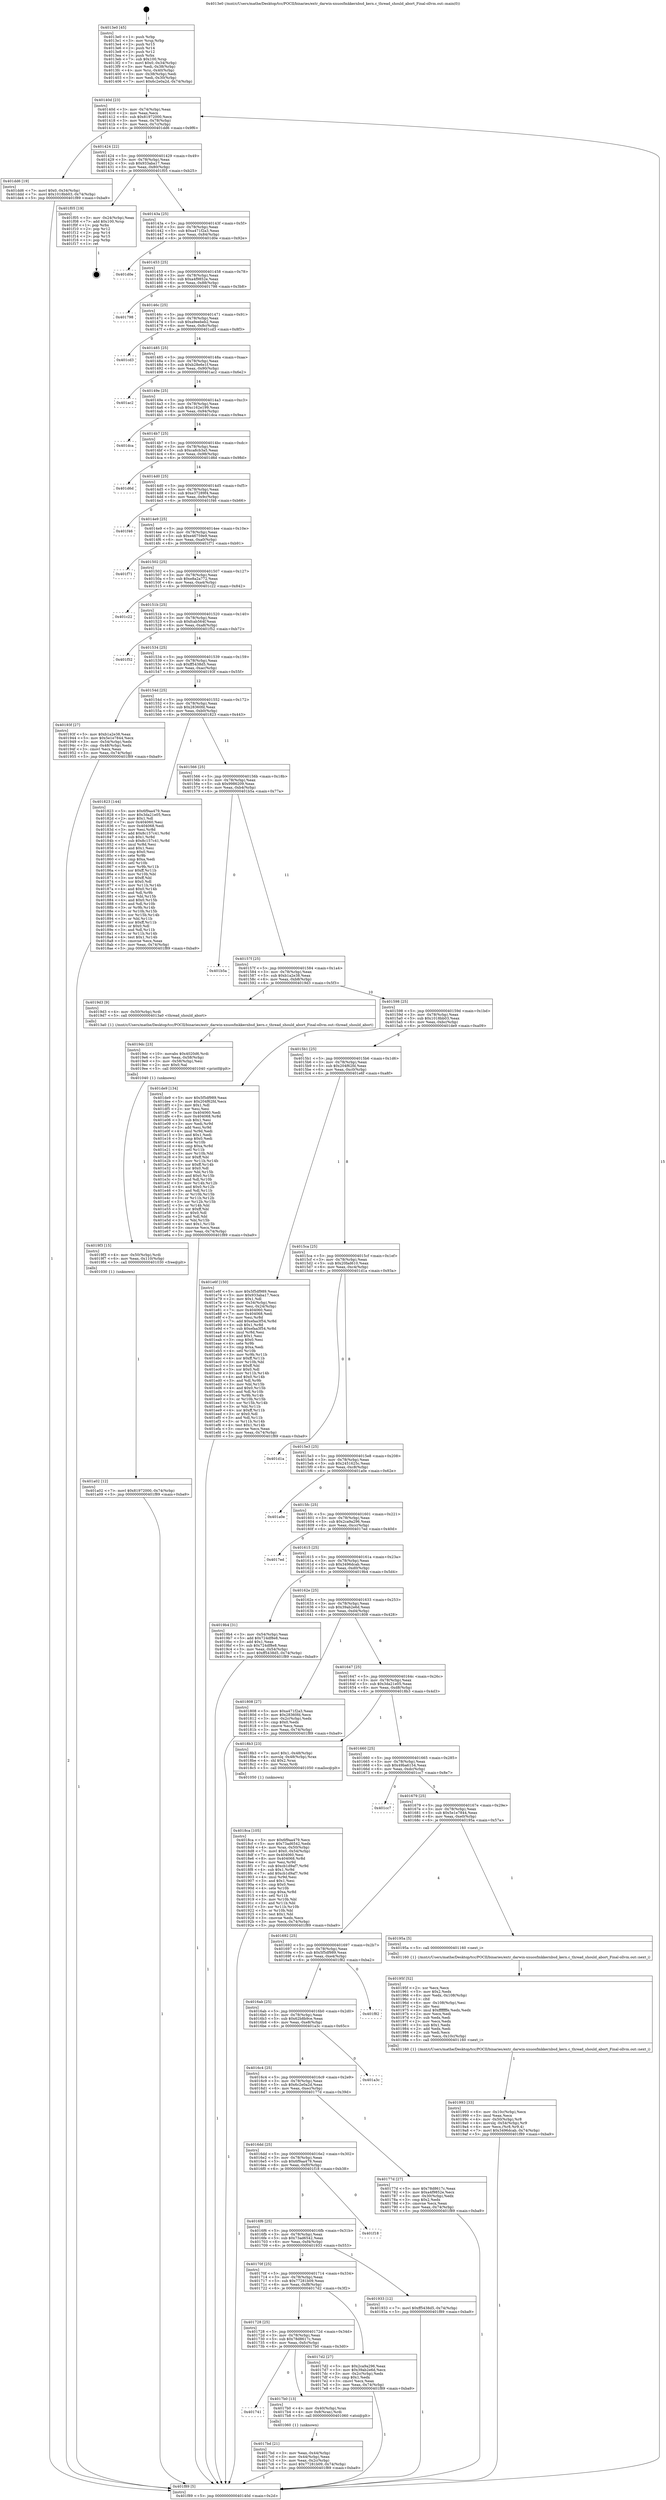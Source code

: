 digraph "0x4013e0" {
  label = "0x4013e0 (/mnt/c/Users/mathe/Desktop/tcc/POCII/binaries/extr_darwin-xnuosfmkkernbsd_kern.c_thread_should_abort_Final-ollvm.out::main(0))"
  labelloc = "t"
  node[shape=record]

  Entry [label="",width=0.3,height=0.3,shape=circle,fillcolor=black,style=filled]
  "0x40140d" [label="{
     0x40140d [23]\l
     | [instrs]\l
     &nbsp;&nbsp;0x40140d \<+3\>: mov -0x74(%rbp),%eax\l
     &nbsp;&nbsp;0x401410 \<+2\>: mov %eax,%ecx\l
     &nbsp;&nbsp;0x401412 \<+6\>: sub $0x81972000,%ecx\l
     &nbsp;&nbsp;0x401418 \<+3\>: mov %eax,-0x78(%rbp)\l
     &nbsp;&nbsp;0x40141b \<+3\>: mov %ecx,-0x7c(%rbp)\l
     &nbsp;&nbsp;0x40141e \<+6\>: je 0000000000401dd6 \<main+0x9f6\>\l
  }"]
  "0x401dd6" [label="{
     0x401dd6 [19]\l
     | [instrs]\l
     &nbsp;&nbsp;0x401dd6 \<+7\>: movl $0x0,-0x34(%rbp)\l
     &nbsp;&nbsp;0x401ddd \<+7\>: movl $0x1018bb03,-0x74(%rbp)\l
     &nbsp;&nbsp;0x401de4 \<+5\>: jmp 0000000000401f89 \<main+0xba9\>\l
  }"]
  "0x401424" [label="{
     0x401424 [22]\l
     | [instrs]\l
     &nbsp;&nbsp;0x401424 \<+5\>: jmp 0000000000401429 \<main+0x49\>\l
     &nbsp;&nbsp;0x401429 \<+3\>: mov -0x78(%rbp),%eax\l
     &nbsp;&nbsp;0x40142c \<+5\>: sub $0x933aba17,%eax\l
     &nbsp;&nbsp;0x401431 \<+3\>: mov %eax,-0x80(%rbp)\l
     &nbsp;&nbsp;0x401434 \<+6\>: je 0000000000401f05 \<main+0xb25\>\l
  }"]
  Exit [label="",width=0.3,height=0.3,shape=circle,fillcolor=black,style=filled,peripheries=2]
  "0x401f05" [label="{
     0x401f05 [19]\l
     | [instrs]\l
     &nbsp;&nbsp;0x401f05 \<+3\>: mov -0x24(%rbp),%eax\l
     &nbsp;&nbsp;0x401f08 \<+7\>: add $0x100,%rsp\l
     &nbsp;&nbsp;0x401f0f \<+1\>: pop %rbx\l
     &nbsp;&nbsp;0x401f10 \<+2\>: pop %r12\l
     &nbsp;&nbsp;0x401f12 \<+2\>: pop %r14\l
     &nbsp;&nbsp;0x401f14 \<+2\>: pop %r15\l
     &nbsp;&nbsp;0x401f16 \<+1\>: pop %rbp\l
     &nbsp;&nbsp;0x401f17 \<+1\>: ret\l
  }"]
  "0x40143a" [label="{
     0x40143a [25]\l
     | [instrs]\l
     &nbsp;&nbsp;0x40143a \<+5\>: jmp 000000000040143f \<main+0x5f\>\l
     &nbsp;&nbsp;0x40143f \<+3\>: mov -0x78(%rbp),%eax\l
     &nbsp;&nbsp;0x401442 \<+5\>: sub $0xa471f2a3,%eax\l
     &nbsp;&nbsp;0x401447 \<+6\>: mov %eax,-0x84(%rbp)\l
     &nbsp;&nbsp;0x40144d \<+6\>: je 0000000000401d0e \<main+0x92e\>\l
  }"]
  "0x401a02" [label="{
     0x401a02 [12]\l
     | [instrs]\l
     &nbsp;&nbsp;0x401a02 \<+7\>: movl $0x81972000,-0x74(%rbp)\l
     &nbsp;&nbsp;0x401a09 \<+5\>: jmp 0000000000401f89 \<main+0xba9\>\l
  }"]
  "0x401d0e" [label="{
     0x401d0e\l
  }", style=dashed]
  "0x401453" [label="{
     0x401453 [25]\l
     | [instrs]\l
     &nbsp;&nbsp;0x401453 \<+5\>: jmp 0000000000401458 \<main+0x78\>\l
     &nbsp;&nbsp;0x401458 \<+3\>: mov -0x78(%rbp),%eax\l
     &nbsp;&nbsp;0x40145b \<+5\>: sub $0xa4f9852e,%eax\l
     &nbsp;&nbsp;0x401460 \<+6\>: mov %eax,-0x88(%rbp)\l
     &nbsp;&nbsp;0x401466 \<+6\>: je 0000000000401798 \<main+0x3b8\>\l
  }"]
  "0x4019f3" [label="{
     0x4019f3 [15]\l
     | [instrs]\l
     &nbsp;&nbsp;0x4019f3 \<+4\>: mov -0x50(%rbp),%rdi\l
     &nbsp;&nbsp;0x4019f7 \<+6\>: mov %eax,-0x110(%rbp)\l
     &nbsp;&nbsp;0x4019fd \<+5\>: call 0000000000401030 \<free@plt\>\l
     | [calls]\l
     &nbsp;&nbsp;0x401030 \{1\} (unknown)\l
  }"]
  "0x401798" [label="{
     0x401798\l
  }", style=dashed]
  "0x40146c" [label="{
     0x40146c [25]\l
     | [instrs]\l
     &nbsp;&nbsp;0x40146c \<+5\>: jmp 0000000000401471 \<main+0x91\>\l
     &nbsp;&nbsp;0x401471 \<+3\>: mov -0x78(%rbp),%eax\l
     &nbsp;&nbsp;0x401474 \<+5\>: sub $0xa9eebeb2,%eax\l
     &nbsp;&nbsp;0x401479 \<+6\>: mov %eax,-0x8c(%rbp)\l
     &nbsp;&nbsp;0x40147f \<+6\>: je 0000000000401cd3 \<main+0x8f3\>\l
  }"]
  "0x4019dc" [label="{
     0x4019dc [23]\l
     | [instrs]\l
     &nbsp;&nbsp;0x4019dc \<+10\>: movabs $0x4020d6,%rdi\l
     &nbsp;&nbsp;0x4019e6 \<+3\>: mov %eax,-0x58(%rbp)\l
     &nbsp;&nbsp;0x4019e9 \<+3\>: mov -0x58(%rbp),%esi\l
     &nbsp;&nbsp;0x4019ec \<+2\>: mov $0x0,%al\l
     &nbsp;&nbsp;0x4019ee \<+5\>: call 0000000000401040 \<printf@plt\>\l
     | [calls]\l
     &nbsp;&nbsp;0x401040 \{1\} (unknown)\l
  }"]
  "0x401cd3" [label="{
     0x401cd3\l
  }", style=dashed]
  "0x401485" [label="{
     0x401485 [25]\l
     | [instrs]\l
     &nbsp;&nbsp;0x401485 \<+5\>: jmp 000000000040148a \<main+0xaa\>\l
     &nbsp;&nbsp;0x40148a \<+3\>: mov -0x78(%rbp),%eax\l
     &nbsp;&nbsp;0x40148d \<+5\>: sub $0xb28e6e1f,%eax\l
     &nbsp;&nbsp;0x401492 \<+6\>: mov %eax,-0x90(%rbp)\l
     &nbsp;&nbsp;0x401498 \<+6\>: je 0000000000401ac2 \<main+0x6e2\>\l
  }"]
  "0x401993" [label="{
     0x401993 [33]\l
     | [instrs]\l
     &nbsp;&nbsp;0x401993 \<+6\>: mov -0x10c(%rbp),%ecx\l
     &nbsp;&nbsp;0x401999 \<+3\>: imul %eax,%ecx\l
     &nbsp;&nbsp;0x40199c \<+4\>: mov -0x50(%rbp),%r8\l
     &nbsp;&nbsp;0x4019a0 \<+4\>: movslq -0x54(%rbp),%r9\l
     &nbsp;&nbsp;0x4019a4 \<+4\>: mov %ecx,(%r8,%r9,4)\l
     &nbsp;&nbsp;0x4019a8 \<+7\>: movl $0x3496dcab,-0x74(%rbp)\l
     &nbsp;&nbsp;0x4019af \<+5\>: jmp 0000000000401f89 \<main+0xba9\>\l
  }"]
  "0x401ac2" [label="{
     0x401ac2\l
  }", style=dashed]
  "0x40149e" [label="{
     0x40149e [25]\l
     | [instrs]\l
     &nbsp;&nbsp;0x40149e \<+5\>: jmp 00000000004014a3 \<main+0xc3\>\l
     &nbsp;&nbsp;0x4014a3 \<+3\>: mov -0x78(%rbp),%eax\l
     &nbsp;&nbsp;0x4014a6 \<+5\>: sub $0xc162e199,%eax\l
     &nbsp;&nbsp;0x4014ab \<+6\>: mov %eax,-0x94(%rbp)\l
     &nbsp;&nbsp;0x4014b1 \<+6\>: je 0000000000401dca \<main+0x9ea\>\l
  }"]
  "0x40195f" [label="{
     0x40195f [52]\l
     | [instrs]\l
     &nbsp;&nbsp;0x40195f \<+2\>: xor %ecx,%ecx\l
     &nbsp;&nbsp;0x401961 \<+5\>: mov $0x2,%edx\l
     &nbsp;&nbsp;0x401966 \<+6\>: mov %edx,-0x108(%rbp)\l
     &nbsp;&nbsp;0x40196c \<+1\>: cltd\l
     &nbsp;&nbsp;0x40196d \<+6\>: mov -0x108(%rbp),%esi\l
     &nbsp;&nbsp;0x401973 \<+2\>: idiv %esi\l
     &nbsp;&nbsp;0x401975 \<+6\>: imul $0xfffffffe,%edx,%edx\l
     &nbsp;&nbsp;0x40197b \<+2\>: mov %ecx,%edi\l
     &nbsp;&nbsp;0x40197d \<+2\>: sub %edx,%edi\l
     &nbsp;&nbsp;0x40197f \<+2\>: mov %ecx,%edx\l
     &nbsp;&nbsp;0x401981 \<+3\>: sub $0x1,%edx\l
     &nbsp;&nbsp;0x401984 \<+2\>: add %edx,%edi\l
     &nbsp;&nbsp;0x401986 \<+2\>: sub %edi,%ecx\l
     &nbsp;&nbsp;0x401988 \<+6\>: mov %ecx,-0x10c(%rbp)\l
     &nbsp;&nbsp;0x40198e \<+5\>: call 0000000000401160 \<next_i\>\l
     | [calls]\l
     &nbsp;&nbsp;0x401160 \{1\} (/mnt/c/Users/mathe/Desktop/tcc/POCII/binaries/extr_darwin-xnuosfmkkernbsd_kern.c_thread_should_abort_Final-ollvm.out::next_i)\l
  }"]
  "0x401dca" [label="{
     0x401dca\l
  }", style=dashed]
  "0x4014b7" [label="{
     0x4014b7 [25]\l
     | [instrs]\l
     &nbsp;&nbsp;0x4014b7 \<+5\>: jmp 00000000004014bc \<main+0xdc\>\l
     &nbsp;&nbsp;0x4014bc \<+3\>: mov -0x78(%rbp),%eax\l
     &nbsp;&nbsp;0x4014bf \<+5\>: sub $0xca8cb3a5,%eax\l
     &nbsp;&nbsp;0x4014c4 \<+6\>: mov %eax,-0x98(%rbp)\l
     &nbsp;&nbsp;0x4014ca \<+6\>: je 0000000000401d6d \<main+0x98d\>\l
  }"]
  "0x4018ca" [label="{
     0x4018ca [105]\l
     | [instrs]\l
     &nbsp;&nbsp;0x4018ca \<+5\>: mov $0x6f9aa479,%ecx\l
     &nbsp;&nbsp;0x4018cf \<+5\>: mov $0x73ad6542,%edx\l
     &nbsp;&nbsp;0x4018d4 \<+4\>: mov %rax,-0x50(%rbp)\l
     &nbsp;&nbsp;0x4018d8 \<+7\>: movl $0x0,-0x54(%rbp)\l
     &nbsp;&nbsp;0x4018df \<+7\>: mov 0x404060,%esi\l
     &nbsp;&nbsp;0x4018e6 \<+8\>: mov 0x404068,%r8d\l
     &nbsp;&nbsp;0x4018ee \<+3\>: mov %esi,%r9d\l
     &nbsp;&nbsp;0x4018f1 \<+7\>: sub $0xcb1d9af7,%r9d\l
     &nbsp;&nbsp;0x4018f8 \<+4\>: sub $0x1,%r9d\l
     &nbsp;&nbsp;0x4018fc \<+7\>: add $0xcb1d9af7,%r9d\l
     &nbsp;&nbsp;0x401903 \<+4\>: imul %r9d,%esi\l
     &nbsp;&nbsp;0x401907 \<+3\>: and $0x1,%esi\l
     &nbsp;&nbsp;0x40190a \<+3\>: cmp $0x0,%esi\l
     &nbsp;&nbsp;0x40190d \<+4\>: sete %r10b\l
     &nbsp;&nbsp;0x401911 \<+4\>: cmp $0xa,%r8d\l
     &nbsp;&nbsp;0x401915 \<+4\>: setl %r11b\l
     &nbsp;&nbsp;0x401919 \<+3\>: mov %r10b,%bl\l
     &nbsp;&nbsp;0x40191c \<+3\>: and %r11b,%bl\l
     &nbsp;&nbsp;0x40191f \<+3\>: xor %r11b,%r10b\l
     &nbsp;&nbsp;0x401922 \<+3\>: or %r10b,%bl\l
     &nbsp;&nbsp;0x401925 \<+3\>: test $0x1,%bl\l
     &nbsp;&nbsp;0x401928 \<+3\>: cmovne %edx,%ecx\l
     &nbsp;&nbsp;0x40192b \<+3\>: mov %ecx,-0x74(%rbp)\l
     &nbsp;&nbsp;0x40192e \<+5\>: jmp 0000000000401f89 \<main+0xba9\>\l
  }"]
  "0x401d6d" [label="{
     0x401d6d\l
  }", style=dashed]
  "0x4014d0" [label="{
     0x4014d0 [25]\l
     | [instrs]\l
     &nbsp;&nbsp;0x4014d0 \<+5\>: jmp 00000000004014d5 \<main+0xf5\>\l
     &nbsp;&nbsp;0x4014d5 \<+3\>: mov -0x78(%rbp),%eax\l
     &nbsp;&nbsp;0x4014d8 \<+5\>: sub $0xe37289f4,%eax\l
     &nbsp;&nbsp;0x4014dd \<+6\>: mov %eax,-0x9c(%rbp)\l
     &nbsp;&nbsp;0x4014e3 \<+6\>: je 0000000000401f46 \<main+0xb66\>\l
  }"]
  "0x4017bd" [label="{
     0x4017bd [21]\l
     | [instrs]\l
     &nbsp;&nbsp;0x4017bd \<+3\>: mov %eax,-0x44(%rbp)\l
     &nbsp;&nbsp;0x4017c0 \<+3\>: mov -0x44(%rbp),%eax\l
     &nbsp;&nbsp;0x4017c3 \<+3\>: mov %eax,-0x2c(%rbp)\l
     &nbsp;&nbsp;0x4017c6 \<+7\>: movl $0x77281b09,-0x74(%rbp)\l
     &nbsp;&nbsp;0x4017cd \<+5\>: jmp 0000000000401f89 \<main+0xba9\>\l
  }"]
  "0x401f46" [label="{
     0x401f46\l
  }", style=dashed]
  "0x4014e9" [label="{
     0x4014e9 [25]\l
     | [instrs]\l
     &nbsp;&nbsp;0x4014e9 \<+5\>: jmp 00000000004014ee \<main+0x10e\>\l
     &nbsp;&nbsp;0x4014ee \<+3\>: mov -0x78(%rbp),%eax\l
     &nbsp;&nbsp;0x4014f1 \<+5\>: sub $0xe46759e9,%eax\l
     &nbsp;&nbsp;0x4014f6 \<+6\>: mov %eax,-0xa0(%rbp)\l
     &nbsp;&nbsp;0x4014fc \<+6\>: je 0000000000401f71 \<main+0xb91\>\l
  }"]
  "0x401741" [label="{
     0x401741\l
  }", style=dashed]
  "0x401f71" [label="{
     0x401f71\l
  }", style=dashed]
  "0x401502" [label="{
     0x401502 [25]\l
     | [instrs]\l
     &nbsp;&nbsp;0x401502 \<+5\>: jmp 0000000000401507 \<main+0x127\>\l
     &nbsp;&nbsp;0x401507 \<+3\>: mov -0x78(%rbp),%eax\l
     &nbsp;&nbsp;0x40150a \<+5\>: sub $0xe8a2a772,%eax\l
     &nbsp;&nbsp;0x40150f \<+6\>: mov %eax,-0xa4(%rbp)\l
     &nbsp;&nbsp;0x401515 \<+6\>: je 0000000000401c22 \<main+0x842\>\l
  }"]
  "0x4017b0" [label="{
     0x4017b0 [13]\l
     | [instrs]\l
     &nbsp;&nbsp;0x4017b0 \<+4\>: mov -0x40(%rbp),%rax\l
     &nbsp;&nbsp;0x4017b4 \<+4\>: mov 0x8(%rax),%rdi\l
     &nbsp;&nbsp;0x4017b8 \<+5\>: call 0000000000401060 \<atoi@plt\>\l
     | [calls]\l
     &nbsp;&nbsp;0x401060 \{1\} (unknown)\l
  }"]
  "0x401c22" [label="{
     0x401c22\l
  }", style=dashed]
  "0x40151b" [label="{
     0x40151b [25]\l
     | [instrs]\l
     &nbsp;&nbsp;0x40151b \<+5\>: jmp 0000000000401520 \<main+0x140\>\l
     &nbsp;&nbsp;0x401520 \<+3\>: mov -0x78(%rbp),%eax\l
     &nbsp;&nbsp;0x401523 \<+5\>: sub $0xfcab564f,%eax\l
     &nbsp;&nbsp;0x401528 \<+6\>: mov %eax,-0xa8(%rbp)\l
     &nbsp;&nbsp;0x40152e \<+6\>: je 0000000000401f52 \<main+0xb72\>\l
  }"]
  "0x401728" [label="{
     0x401728 [25]\l
     | [instrs]\l
     &nbsp;&nbsp;0x401728 \<+5\>: jmp 000000000040172d \<main+0x34d\>\l
     &nbsp;&nbsp;0x40172d \<+3\>: mov -0x78(%rbp),%eax\l
     &nbsp;&nbsp;0x401730 \<+5\>: sub $0x78d8617c,%eax\l
     &nbsp;&nbsp;0x401735 \<+6\>: mov %eax,-0xfc(%rbp)\l
     &nbsp;&nbsp;0x40173b \<+6\>: je 00000000004017b0 \<main+0x3d0\>\l
  }"]
  "0x401f52" [label="{
     0x401f52\l
  }", style=dashed]
  "0x401534" [label="{
     0x401534 [25]\l
     | [instrs]\l
     &nbsp;&nbsp;0x401534 \<+5\>: jmp 0000000000401539 \<main+0x159\>\l
     &nbsp;&nbsp;0x401539 \<+3\>: mov -0x78(%rbp),%eax\l
     &nbsp;&nbsp;0x40153c \<+5\>: sub $0xff5438d5,%eax\l
     &nbsp;&nbsp;0x401541 \<+6\>: mov %eax,-0xac(%rbp)\l
     &nbsp;&nbsp;0x401547 \<+6\>: je 000000000040193f \<main+0x55f\>\l
  }"]
  "0x4017d2" [label="{
     0x4017d2 [27]\l
     | [instrs]\l
     &nbsp;&nbsp;0x4017d2 \<+5\>: mov $0x2ca9a296,%eax\l
     &nbsp;&nbsp;0x4017d7 \<+5\>: mov $0x39ab2e6d,%ecx\l
     &nbsp;&nbsp;0x4017dc \<+3\>: mov -0x2c(%rbp),%edx\l
     &nbsp;&nbsp;0x4017df \<+3\>: cmp $0x1,%edx\l
     &nbsp;&nbsp;0x4017e2 \<+3\>: cmovl %ecx,%eax\l
     &nbsp;&nbsp;0x4017e5 \<+3\>: mov %eax,-0x74(%rbp)\l
     &nbsp;&nbsp;0x4017e8 \<+5\>: jmp 0000000000401f89 \<main+0xba9\>\l
  }"]
  "0x40193f" [label="{
     0x40193f [27]\l
     | [instrs]\l
     &nbsp;&nbsp;0x40193f \<+5\>: mov $0xb1a2e38,%eax\l
     &nbsp;&nbsp;0x401944 \<+5\>: mov $0x5e1e7844,%ecx\l
     &nbsp;&nbsp;0x401949 \<+3\>: mov -0x54(%rbp),%edx\l
     &nbsp;&nbsp;0x40194c \<+3\>: cmp -0x48(%rbp),%edx\l
     &nbsp;&nbsp;0x40194f \<+3\>: cmovl %ecx,%eax\l
     &nbsp;&nbsp;0x401952 \<+3\>: mov %eax,-0x74(%rbp)\l
     &nbsp;&nbsp;0x401955 \<+5\>: jmp 0000000000401f89 \<main+0xba9\>\l
  }"]
  "0x40154d" [label="{
     0x40154d [25]\l
     | [instrs]\l
     &nbsp;&nbsp;0x40154d \<+5\>: jmp 0000000000401552 \<main+0x172\>\l
     &nbsp;&nbsp;0x401552 \<+3\>: mov -0x78(%rbp),%eax\l
     &nbsp;&nbsp;0x401555 \<+5\>: sub $0x28360fd,%eax\l
     &nbsp;&nbsp;0x40155a \<+6\>: mov %eax,-0xb0(%rbp)\l
     &nbsp;&nbsp;0x401560 \<+6\>: je 0000000000401823 \<main+0x443\>\l
  }"]
  "0x40170f" [label="{
     0x40170f [25]\l
     | [instrs]\l
     &nbsp;&nbsp;0x40170f \<+5\>: jmp 0000000000401714 \<main+0x334\>\l
     &nbsp;&nbsp;0x401714 \<+3\>: mov -0x78(%rbp),%eax\l
     &nbsp;&nbsp;0x401717 \<+5\>: sub $0x77281b09,%eax\l
     &nbsp;&nbsp;0x40171c \<+6\>: mov %eax,-0xf8(%rbp)\l
     &nbsp;&nbsp;0x401722 \<+6\>: je 00000000004017d2 \<main+0x3f2\>\l
  }"]
  "0x401823" [label="{
     0x401823 [144]\l
     | [instrs]\l
     &nbsp;&nbsp;0x401823 \<+5\>: mov $0x6f9aa479,%eax\l
     &nbsp;&nbsp;0x401828 \<+5\>: mov $0x3da21e05,%ecx\l
     &nbsp;&nbsp;0x40182d \<+2\>: mov $0x1,%dl\l
     &nbsp;&nbsp;0x40182f \<+7\>: mov 0x404060,%esi\l
     &nbsp;&nbsp;0x401836 \<+7\>: mov 0x404068,%edi\l
     &nbsp;&nbsp;0x40183d \<+3\>: mov %esi,%r8d\l
     &nbsp;&nbsp;0x401840 \<+7\>: add $0x8c157c41,%r8d\l
     &nbsp;&nbsp;0x401847 \<+4\>: sub $0x1,%r8d\l
     &nbsp;&nbsp;0x40184b \<+7\>: sub $0x8c157c41,%r8d\l
     &nbsp;&nbsp;0x401852 \<+4\>: imul %r8d,%esi\l
     &nbsp;&nbsp;0x401856 \<+3\>: and $0x1,%esi\l
     &nbsp;&nbsp;0x401859 \<+3\>: cmp $0x0,%esi\l
     &nbsp;&nbsp;0x40185c \<+4\>: sete %r9b\l
     &nbsp;&nbsp;0x401860 \<+3\>: cmp $0xa,%edi\l
     &nbsp;&nbsp;0x401863 \<+4\>: setl %r10b\l
     &nbsp;&nbsp;0x401867 \<+3\>: mov %r9b,%r11b\l
     &nbsp;&nbsp;0x40186a \<+4\>: xor $0xff,%r11b\l
     &nbsp;&nbsp;0x40186e \<+3\>: mov %r10b,%bl\l
     &nbsp;&nbsp;0x401871 \<+3\>: xor $0xff,%bl\l
     &nbsp;&nbsp;0x401874 \<+3\>: xor $0x0,%dl\l
     &nbsp;&nbsp;0x401877 \<+3\>: mov %r11b,%r14b\l
     &nbsp;&nbsp;0x40187a \<+4\>: and $0x0,%r14b\l
     &nbsp;&nbsp;0x40187e \<+3\>: and %dl,%r9b\l
     &nbsp;&nbsp;0x401881 \<+3\>: mov %bl,%r15b\l
     &nbsp;&nbsp;0x401884 \<+4\>: and $0x0,%r15b\l
     &nbsp;&nbsp;0x401888 \<+3\>: and %dl,%r10b\l
     &nbsp;&nbsp;0x40188b \<+3\>: or %r9b,%r14b\l
     &nbsp;&nbsp;0x40188e \<+3\>: or %r10b,%r15b\l
     &nbsp;&nbsp;0x401891 \<+3\>: xor %r15b,%r14b\l
     &nbsp;&nbsp;0x401894 \<+3\>: or %bl,%r11b\l
     &nbsp;&nbsp;0x401897 \<+4\>: xor $0xff,%r11b\l
     &nbsp;&nbsp;0x40189b \<+3\>: or $0x0,%dl\l
     &nbsp;&nbsp;0x40189e \<+3\>: and %dl,%r11b\l
     &nbsp;&nbsp;0x4018a1 \<+3\>: or %r11b,%r14b\l
     &nbsp;&nbsp;0x4018a4 \<+4\>: test $0x1,%r14b\l
     &nbsp;&nbsp;0x4018a8 \<+3\>: cmovne %ecx,%eax\l
     &nbsp;&nbsp;0x4018ab \<+3\>: mov %eax,-0x74(%rbp)\l
     &nbsp;&nbsp;0x4018ae \<+5\>: jmp 0000000000401f89 \<main+0xba9\>\l
  }"]
  "0x401566" [label="{
     0x401566 [25]\l
     | [instrs]\l
     &nbsp;&nbsp;0x401566 \<+5\>: jmp 000000000040156b \<main+0x18b\>\l
     &nbsp;&nbsp;0x40156b \<+3\>: mov -0x78(%rbp),%eax\l
     &nbsp;&nbsp;0x40156e \<+5\>: sub $0x9986209,%eax\l
     &nbsp;&nbsp;0x401573 \<+6\>: mov %eax,-0xb4(%rbp)\l
     &nbsp;&nbsp;0x401579 \<+6\>: je 0000000000401b5a \<main+0x77a\>\l
  }"]
  "0x401933" [label="{
     0x401933 [12]\l
     | [instrs]\l
     &nbsp;&nbsp;0x401933 \<+7\>: movl $0xff5438d5,-0x74(%rbp)\l
     &nbsp;&nbsp;0x40193a \<+5\>: jmp 0000000000401f89 \<main+0xba9\>\l
  }"]
  "0x401b5a" [label="{
     0x401b5a\l
  }", style=dashed]
  "0x40157f" [label="{
     0x40157f [25]\l
     | [instrs]\l
     &nbsp;&nbsp;0x40157f \<+5\>: jmp 0000000000401584 \<main+0x1a4\>\l
     &nbsp;&nbsp;0x401584 \<+3\>: mov -0x78(%rbp),%eax\l
     &nbsp;&nbsp;0x401587 \<+5\>: sub $0xb1a2e38,%eax\l
     &nbsp;&nbsp;0x40158c \<+6\>: mov %eax,-0xb8(%rbp)\l
     &nbsp;&nbsp;0x401592 \<+6\>: je 00000000004019d3 \<main+0x5f3\>\l
  }"]
  "0x4016f6" [label="{
     0x4016f6 [25]\l
     | [instrs]\l
     &nbsp;&nbsp;0x4016f6 \<+5\>: jmp 00000000004016fb \<main+0x31b\>\l
     &nbsp;&nbsp;0x4016fb \<+3\>: mov -0x78(%rbp),%eax\l
     &nbsp;&nbsp;0x4016fe \<+5\>: sub $0x73ad6542,%eax\l
     &nbsp;&nbsp;0x401703 \<+6\>: mov %eax,-0xf4(%rbp)\l
     &nbsp;&nbsp;0x401709 \<+6\>: je 0000000000401933 \<main+0x553\>\l
  }"]
  "0x4019d3" [label="{
     0x4019d3 [9]\l
     | [instrs]\l
     &nbsp;&nbsp;0x4019d3 \<+4\>: mov -0x50(%rbp),%rdi\l
     &nbsp;&nbsp;0x4019d7 \<+5\>: call 00000000004013a0 \<thread_should_abort\>\l
     | [calls]\l
     &nbsp;&nbsp;0x4013a0 \{1\} (/mnt/c/Users/mathe/Desktop/tcc/POCII/binaries/extr_darwin-xnuosfmkkernbsd_kern.c_thread_should_abort_Final-ollvm.out::thread_should_abort)\l
  }"]
  "0x401598" [label="{
     0x401598 [25]\l
     | [instrs]\l
     &nbsp;&nbsp;0x401598 \<+5\>: jmp 000000000040159d \<main+0x1bd\>\l
     &nbsp;&nbsp;0x40159d \<+3\>: mov -0x78(%rbp),%eax\l
     &nbsp;&nbsp;0x4015a0 \<+5\>: sub $0x1018bb03,%eax\l
     &nbsp;&nbsp;0x4015a5 \<+6\>: mov %eax,-0xbc(%rbp)\l
     &nbsp;&nbsp;0x4015ab \<+6\>: je 0000000000401de9 \<main+0xa09\>\l
  }"]
  "0x401f18" [label="{
     0x401f18\l
  }", style=dashed]
  "0x401de9" [label="{
     0x401de9 [134]\l
     | [instrs]\l
     &nbsp;&nbsp;0x401de9 \<+5\>: mov $0x5f5df989,%eax\l
     &nbsp;&nbsp;0x401dee \<+5\>: mov $0x204f62fd,%ecx\l
     &nbsp;&nbsp;0x401df3 \<+2\>: mov $0x1,%dl\l
     &nbsp;&nbsp;0x401df5 \<+2\>: xor %esi,%esi\l
     &nbsp;&nbsp;0x401df7 \<+7\>: mov 0x404060,%edi\l
     &nbsp;&nbsp;0x401dfe \<+8\>: mov 0x404068,%r8d\l
     &nbsp;&nbsp;0x401e06 \<+3\>: sub $0x1,%esi\l
     &nbsp;&nbsp;0x401e09 \<+3\>: mov %edi,%r9d\l
     &nbsp;&nbsp;0x401e0c \<+3\>: add %esi,%r9d\l
     &nbsp;&nbsp;0x401e0f \<+4\>: imul %r9d,%edi\l
     &nbsp;&nbsp;0x401e13 \<+3\>: and $0x1,%edi\l
     &nbsp;&nbsp;0x401e16 \<+3\>: cmp $0x0,%edi\l
     &nbsp;&nbsp;0x401e19 \<+4\>: sete %r10b\l
     &nbsp;&nbsp;0x401e1d \<+4\>: cmp $0xa,%r8d\l
     &nbsp;&nbsp;0x401e21 \<+4\>: setl %r11b\l
     &nbsp;&nbsp;0x401e25 \<+3\>: mov %r10b,%bl\l
     &nbsp;&nbsp;0x401e28 \<+3\>: xor $0xff,%bl\l
     &nbsp;&nbsp;0x401e2b \<+3\>: mov %r11b,%r14b\l
     &nbsp;&nbsp;0x401e2e \<+4\>: xor $0xff,%r14b\l
     &nbsp;&nbsp;0x401e32 \<+3\>: xor $0x0,%dl\l
     &nbsp;&nbsp;0x401e35 \<+3\>: mov %bl,%r15b\l
     &nbsp;&nbsp;0x401e38 \<+4\>: and $0x0,%r15b\l
     &nbsp;&nbsp;0x401e3c \<+3\>: and %dl,%r10b\l
     &nbsp;&nbsp;0x401e3f \<+3\>: mov %r14b,%r12b\l
     &nbsp;&nbsp;0x401e42 \<+4\>: and $0x0,%r12b\l
     &nbsp;&nbsp;0x401e46 \<+3\>: and %dl,%r11b\l
     &nbsp;&nbsp;0x401e49 \<+3\>: or %r10b,%r15b\l
     &nbsp;&nbsp;0x401e4c \<+3\>: or %r11b,%r12b\l
     &nbsp;&nbsp;0x401e4f \<+3\>: xor %r12b,%r15b\l
     &nbsp;&nbsp;0x401e52 \<+3\>: or %r14b,%bl\l
     &nbsp;&nbsp;0x401e55 \<+3\>: xor $0xff,%bl\l
     &nbsp;&nbsp;0x401e58 \<+3\>: or $0x0,%dl\l
     &nbsp;&nbsp;0x401e5b \<+2\>: and %dl,%bl\l
     &nbsp;&nbsp;0x401e5d \<+3\>: or %bl,%r15b\l
     &nbsp;&nbsp;0x401e60 \<+4\>: test $0x1,%r15b\l
     &nbsp;&nbsp;0x401e64 \<+3\>: cmovne %ecx,%eax\l
     &nbsp;&nbsp;0x401e67 \<+3\>: mov %eax,-0x74(%rbp)\l
     &nbsp;&nbsp;0x401e6a \<+5\>: jmp 0000000000401f89 \<main+0xba9\>\l
  }"]
  "0x4015b1" [label="{
     0x4015b1 [25]\l
     | [instrs]\l
     &nbsp;&nbsp;0x4015b1 \<+5\>: jmp 00000000004015b6 \<main+0x1d6\>\l
     &nbsp;&nbsp;0x4015b6 \<+3\>: mov -0x78(%rbp),%eax\l
     &nbsp;&nbsp;0x4015b9 \<+5\>: sub $0x204f62fd,%eax\l
     &nbsp;&nbsp;0x4015be \<+6\>: mov %eax,-0xc0(%rbp)\l
     &nbsp;&nbsp;0x4015c4 \<+6\>: je 0000000000401e6f \<main+0xa8f\>\l
  }"]
  "0x4013e0" [label="{
     0x4013e0 [45]\l
     | [instrs]\l
     &nbsp;&nbsp;0x4013e0 \<+1\>: push %rbp\l
     &nbsp;&nbsp;0x4013e1 \<+3\>: mov %rsp,%rbp\l
     &nbsp;&nbsp;0x4013e4 \<+2\>: push %r15\l
     &nbsp;&nbsp;0x4013e6 \<+2\>: push %r14\l
     &nbsp;&nbsp;0x4013e8 \<+2\>: push %r12\l
     &nbsp;&nbsp;0x4013ea \<+1\>: push %rbx\l
     &nbsp;&nbsp;0x4013eb \<+7\>: sub $0x100,%rsp\l
     &nbsp;&nbsp;0x4013f2 \<+7\>: movl $0x0,-0x34(%rbp)\l
     &nbsp;&nbsp;0x4013f9 \<+3\>: mov %edi,-0x38(%rbp)\l
     &nbsp;&nbsp;0x4013fc \<+4\>: mov %rsi,-0x40(%rbp)\l
     &nbsp;&nbsp;0x401400 \<+3\>: mov -0x38(%rbp),%edi\l
     &nbsp;&nbsp;0x401403 \<+3\>: mov %edi,-0x30(%rbp)\l
     &nbsp;&nbsp;0x401406 \<+7\>: movl $0x6c2e0a2d,-0x74(%rbp)\l
  }"]
  "0x401e6f" [label="{
     0x401e6f [150]\l
     | [instrs]\l
     &nbsp;&nbsp;0x401e6f \<+5\>: mov $0x5f5df989,%eax\l
     &nbsp;&nbsp;0x401e74 \<+5\>: mov $0x933aba17,%ecx\l
     &nbsp;&nbsp;0x401e79 \<+2\>: mov $0x1,%dl\l
     &nbsp;&nbsp;0x401e7b \<+3\>: mov -0x34(%rbp),%esi\l
     &nbsp;&nbsp;0x401e7e \<+3\>: mov %esi,-0x24(%rbp)\l
     &nbsp;&nbsp;0x401e81 \<+7\>: mov 0x404060,%esi\l
     &nbsp;&nbsp;0x401e88 \<+7\>: mov 0x404068,%edi\l
     &nbsp;&nbsp;0x401e8f \<+3\>: mov %esi,%r8d\l
     &nbsp;&nbsp;0x401e92 \<+7\>: add $0xefaa3f54,%r8d\l
     &nbsp;&nbsp;0x401e99 \<+4\>: sub $0x1,%r8d\l
     &nbsp;&nbsp;0x401e9d \<+7\>: sub $0xefaa3f54,%r8d\l
     &nbsp;&nbsp;0x401ea4 \<+4\>: imul %r8d,%esi\l
     &nbsp;&nbsp;0x401ea8 \<+3\>: and $0x1,%esi\l
     &nbsp;&nbsp;0x401eab \<+3\>: cmp $0x0,%esi\l
     &nbsp;&nbsp;0x401eae \<+4\>: sete %r9b\l
     &nbsp;&nbsp;0x401eb2 \<+3\>: cmp $0xa,%edi\l
     &nbsp;&nbsp;0x401eb5 \<+4\>: setl %r10b\l
     &nbsp;&nbsp;0x401eb9 \<+3\>: mov %r9b,%r11b\l
     &nbsp;&nbsp;0x401ebc \<+4\>: xor $0xff,%r11b\l
     &nbsp;&nbsp;0x401ec0 \<+3\>: mov %r10b,%bl\l
     &nbsp;&nbsp;0x401ec3 \<+3\>: xor $0xff,%bl\l
     &nbsp;&nbsp;0x401ec6 \<+3\>: xor $0x0,%dl\l
     &nbsp;&nbsp;0x401ec9 \<+3\>: mov %r11b,%r14b\l
     &nbsp;&nbsp;0x401ecc \<+4\>: and $0x0,%r14b\l
     &nbsp;&nbsp;0x401ed0 \<+3\>: and %dl,%r9b\l
     &nbsp;&nbsp;0x401ed3 \<+3\>: mov %bl,%r15b\l
     &nbsp;&nbsp;0x401ed6 \<+4\>: and $0x0,%r15b\l
     &nbsp;&nbsp;0x401eda \<+3\>: and %dl,%r10b\l
     &nbsp;&nbsp;0x401edd \<+3\>: or %r9b,%r14b\l
     &nbsp;&nbsp;0x401ee0 \<+3\>: or %r10b,%r15b\l
     &nbsp;&nbsp;0x401ee3 \<+3\>: xor %r15b,%r14b\l
     &nbsp;&nbsp;0x401ee6 \<+3\>: or %bl,%r11b\l
     &nbsp;&nbsp;0x401ee9 \<+4\>: xor $0xff,%r11b\l
     &nbsp;&nbsp;0x401eed \<+3\>: or $0x0,%dl\l
     &nbsp;&nbsp;0x401ef0 \<+3\>: and %dl,%r11b\l
     &nbsp;&nbsp;0x401ef3 \<+3\>: or %r11b,%r14b\l
     &nbsp;&nbsp;0x401ef6 \<+4\>: test $0x1,%r14b\l
     &nbsp;&nbsp;0x401efa \<+3\>: cmovne %ecx,%eax\l
     &nbsp;&nbsp;0x401efd \<+3\>: mov %eax,-0x74(%rbp)\l
     &nbsp;&nbsp;0x401f00 \<+5\>: jmp 0000000000401f89 \<main+0xba9\>\l
  }"]
  "0x4015ca" [label="{
     0x4015ca [25]\l
     | [instrs]\l
     &nbsp;&nbsp;0x4015ca \<+5\>: jmp 00000000004015cf \<main+0x1ef\>\l
     &nbsp;&nbsp;0x4015cf \<+3\>: mov -0x78(%rbp),%eax\l
     &nbsp;&nbsp;0x4015d2 \<+5\>: sub $0x20fad610,%eax\l
     &nbsp;&nbsp;0x4015d7 \<+6\>: mov %eax,-0xc4(%rbp)\l
     &nbsp;&nbsp;0x4015dd \<+6\>: je 0000000000401d1a \<main+0x93a\>\l
  }"]
  "0x401f89" [label="{
     0x401f89 [5]\l
     | [instrs]\l
     &nbsp;&nbsp;0x401f89 \<+5\>: jmp 000000000040140d \<main+0x2d\>\l
  }"]
  "0x401d1a" [label="{
     0x401d1a\l
  }", style=dashed]
  "0x4015e3" [label="{
     0x4015e3 [25]\l
     | [instrs]\l
     &nbsp;&nbsp;0x4015e3 \<+5\>: jmp 00000000004015e8 \<main+0x208\>\l
     &nbsp;&nbsp;0x4015e8 \<+3\>: mov -0x78(%rbp),%eax\l
     &nbsp;&nbsp;0x4015eb \<+5\>: sub $0x2451625c,%eax\l
     &nbsp;&nbsp;0x4015f0 \<+6\>: mov %eax,-0xc8(%rbp)\l
     &nbsp;&nbsp;0x4015f6 \<+6\>: je 0000000000401a0e \<main+0x62e\>\l
  }"]
  "0x4016dd" [label="{
     0x4016dd [25]\l
     | [instrs]\l
     &nbsp;&nbsp;0x4016dd \<+5\>: jmp 00000000004016e2 \<main+0x302\>\l
     &nbsp;&nbsp;0x4016e2 \<+3\>: mov -0x78(%rbp),%eax\l
     &nbsp;&nbsp;0x4016e5 \<+5\>: sub $0x6f9aa479,%eax\l
     &nbsp;&nbsp;0x4016ea \<+6\>: mov %eax,-0xf0(%rbp)\l
     &nbsp;&nbsp;0x4016f0 \<+6\>: je 0000000000401f18 \<main+0xb38\>\l
  }"]
  "0x401a0e" [label="{
     0x401a0e\l
  }", style=dashed]
  "0x4015fc" [label="{
     0x4015fc [25]\l
     | [instrs]\l
     &nbsp;&nbsp;0x4015fc \<+5\>: jmp 0000000000401601 \<main+0x221\>\l
     &nbsp;&nbsp;0x401601 \<+3\>: mov -0x78(%rbp),%eax\l
     &nbsp;&nbsp;0x401604 \<+5\>: sub $0x2ca9a296,%eax\l
     &nbsp;&nbsp;0x401609 \<+6\>: mov %eax,-0xcc(%rbp)\l
     &nbsp;&nbsp;0x40160f \<+6\>: je 00000000004017ed \<main+0x40d\>\l
  }"]
  "0x40177d" [label="{
     0x40177d [27]\l
     | [instrs]\l
     &nbsp;&nbsp;0x40177d \<+5\>: mov $0x78d8617c,%eax\l
     &nbsp;&nbsp;0x401782 \<+5\>: mov $0xa4f9852e,%ecx\l
     &nbsp;&nbsp;0x401787 \<+3\>: mov -0x30(%rbp),%edx\l
     &nbsp;&nbsp;0x40178a \<+3\>: cmp $0x2,%edx\l
     &nbsp;&nbsp;0x40178d \<+3\>: cmovne %ecx,%eax\l
     &nbsp;&nbsp;0x401790 \<+3\>: mov %eax,-0x74(%rbp)\l
     &nbsp;&nbsp;0x401793 \<+5\>: jmp 0000000000401f89 \<main+0xba9\>\l
  }"]
  "0x4017ed" [label="{
     0x4017ed\l
  }", style=dashed]
  "0x401615" [label="{
     0x401615 [25]\l
     | [instrs]\l
     &nbsp;&nbsp;0x401615 \<+5\>: jmp 000000000040161a \<main+0x23a\>\l
     &nbsp;&nbsp;0x40161a \<+3\>: mov -0x78(%rbp),%eax\l
     &nbsp;&nbsp;0x40161d \<+5\>: sub $0x3496dcab,%eax\l
     &nbsp;&nbsp;0x401622 \<+6\>: mov %eax,-0xd0(%rbp)\l
     &nbsp;&nbsp;0x401628 \<+6\>: je 00000000004019b4 \<main+0x5d4\>\l
  }"]
  "0x4016c4" [label="{
     0x4016c4 [25]\l
     | [instrs]\l
     &nbsp;&nbsp;0x4016c4 \<+5\>: jmp 00000000004016c9 \<main+0x2e9\>\l
     &nbsp;&nbsp;0x4016c9 \<+3\>: mov -0x78(%rbp),%eax\l
     &nbsp;&nbsp;0x4016cc \<+5\>: sub $0x6c2e0a2d,%eax\l
     &nbsp;&nbsp;0x4016d1 \<+6\>: mov %eax,-0xec(%rbp)\l
     &nbsp;&nbsp;0x4016d7 \<+6\>: je 000000000040177d \<main+0x39d\>\l
  }"]
  "0x4019b4" [label="{
     0x4019b4 [31]\l
     | [instrs]\l
     &nbsp;&nbsp;0x4019b4 \<+3\>: mov -0x54(%rbp),%eax\l
     &nbsp;&nbsp;0x4019b7 \<+5\>: add $0x724df8e8,%eax\l
     &nbsp;&nbsp;0x4019bc \<+3\>: add $0x1,%eax\l
     &nbsp;&nbsp;0x4019bf \<+5\>: sub $0x724df8e8,%eax\l
     &nbsp;&nbsp;0x4019c4 \<+3\>: mov %eax,-0x54(%rbp)\l
     &nbsp;&nbsp;0x4019c7 \<+7\>: movl $0xff5438d5,-0x74(%rbp)\l
     &nbsp;&nbsp;0x4019ce \<+5\>: jmp 0000000000401f89 \<main+0xba9\>\l
  }"]
  "0x40162e" [label="{
     0x40162e [25]\l
     | [instrs]\l
     &nbsp;&nbsp;0x40162e \<+5\>: jmp 0000000000401633 \<main+0x253\>\l
     &nbsp;&nbsp;0x401633 \<+3\>: mov -0x78(%rbp),%eax\l
     &nbsp;&nbsp;0x401636 \<+5\>: sub $0x39ab2e6d,%eax\l
     &nbsp;&nbsp;0x40163b \<+6\>: mov %eax,-0xd4(%rbp)\l
     &nbsp;&nbsp;0x401641 \<+6\>: je 0000000000401808 \<main+0x428\>\l
  }"]
  "0x401a3c" [label="{
     0x401a3c\l
  }", style=dashed]
  "0x401808" [label="{
     0x401808 [27]\l
     | [instrs]\l
     &nbsp;&nbsp;0x401808 \<+5\>: mov $0xa471f2a3,%eax\l
     &nbsp;&nbsp;0x40180d \<+5\>: mov $0x28360fd,%ecx\l
     &nbsp;&nbsp;0x401812 \<+3\>: mov -0x2c(%rbp),%edx\l
     &nbsp;&nbsp;0x401815 \<+3\>: cmp $0x0,%edx\l
     &nbsp;&nbsp;0x401818 \<+3\>: cmove %ecx,%eax\l
     &nbsp;&nbsp;0x40181b \<+3\>: mov %eax,-0x74(%rbp)\l
     &nbsp;&nbsp;0x40181e \<+5\>: jmp 0000000000401f89 \<main+0xba9\>\l
  }"]
  "0x401647" [label="{
     0x401647 [25]\l
     | [instrs]\l
     &nbsp;&nbsp;0x401647 \<+5\>: jmp 000000000040164c \<main+0x26c\>\l
     &nbsp;&nbsp;0x40164c \<+3\>: mov -0x78(%rbp),%eax\l
     &nbsp;&nbsp;0x40164f \<+5\>: sub $0x3da21e05,%eax\l
     &nbsp;&nbsp;0x401654 \<+6\>: mov %eax,-0xd8(%rbp)\l
     &nbsp;&nbsp;0x40165a \<+6\>: je 00000000004018b3 \<main+0x4d3\>\l
  }"]
  "0x4016ab" [label="{
     0x4016ab [25]\l
     | [instrs]\l
     &nbsp;&nbsp;0x4016ab \<+5\>: jmp 00000000004016b0 \<main+0x2d0\>\l
     &nbsp;&nbsp;0x4016b0 \<+3\>: mov -0x78(%rbp),%eax\l
     &nbsp;&nbsp;0x4016b3 \<+5\>: sub $0x62b8b9ce,%eax\l
     &nbsp;&nbsp;0x4016b8 \<+6\>: mov %eax,-0xe8(%rbp)\l
     &nbsp;&nbsp;0x4016be \<+6\>: je 0000000000401a3c \<main+0x65c\>\l
  }"]
  "0x4018b3" [label="{
     0x4018b3 [23]\l
     | [instrs]\l
     &nbsp;&nbsp;0x4018b3 \<+7\>: movl $0x1,-0x48(%rbp)\l
     &nbsp;&nbsp;0x4018ba \<+4\>: movslq -0x48(%rbp),%rax\l
     &nbsp;&nbsp;0x4018be \<+4\>: shl $0x2,%rax\l
     &nbsp;&nbsp;0x4018c2 \<+3\>: mov %rax,%rdi\l
     &nbsp;&nbsp;0x4018c5 \<+5\>: call 0000000000401050 \<malloc@plt\>\l
     | [calls]\l
     &nbsp;&nbsp;0x401050 \{1\} (unknown)\l
  }"]
  "0x401660" [label="{
     0x401660 [25]\l
     | [instrs]\l
     &nbsp;&nbsp;0x401660 \<+5\>: jmp 0000000000401665 \<main+0x285\>\l
     &nbsp;&nbsp;0x401665 \<+3\>: mov -0x78(%rbp),%eax\l
     &nbsp;&nbsp;0x401668 \<+5\>: sub $0x49ba6154,%eax\l
     &nbsp;&nbsp;0x40166d \<+6\>: mov %eax,-0xdc(%rbp)\l
     &nbsp;&nbsp;0x401673 \<+6\>: je 0000000000401cc7 \<main+0x8e7\>\l
  }"]
  "0x401f82" [label="{
     0x401f82\l
  }", style=dashed]
  "0x401cc7" [label="{
     0x401cc7\l
  }", style=dashed]
  "0x401679" [label="{
     0x401679 [25]\l
     | [instrs]\l
     &nbsp;&nbsp;0x401679 \<+5\>: jmp 000000000040167e \<main+0x29e\>\l
     &nbsp;&nbsp;0x40167e \<+3\>: mov -0x78(%rbp),%eax\l
     &nbsp;&nbsp;0x401681 \<+5\>: sub $0x5e1e7844,%eax\l
     &nbsp;&nbsp;0x401686 \<+6\>: mov %eax,-0xe0(%rbp)\l
     &nbsp;&nbsp;0x40168c \<+6\>: je 000000000040195a \<main+0x57a\>\l
  }"]
  "0x401692" [label="{
     0x401692 [25]\l
     | [instrs]\l
     &nbsp;&nbsp;0x401692 \<+5\>: jmp 0000000000401697 \<main+0x2b7\>\l
     &nbsp;&nbsp;0x401697 \<+3\>: mov -0x78(%rbp),%eax\l
     &nbsp;&nbsp;0x40169a \<+5\>: sub $0x5f5df989,%eax\l
     &nbsp;&nbsp;0x40169f \<+6\>: mov %eax,-0xe4(%rbp)\l
     &nbsp;&nbsp;0x4016a5 \<+6\>: je 0000000000401f82 \<main+0xba2\>\l
  }"]
  "0x40195a" [label="{
     0x40195a [5]\l
     | [instrs]\l
     &nbsp;&nbsp;0x40195a \<+5\>: call 0000000000401160 \<next_i\>\l
     | [calls]\l
     &nbsp;&nbsp;0x401160 \{1\} (/mnt/c/Users/mathe/Desktop/tcc/POCII/binaries/extr_darwin-xnuosfmkkernbsd_kern.c_thread_should_abort_Final-ollvm.out::next_i)\l
  }"]
  Entry -> "0x4013e0" [label=" 1"]
  "0x40140d" -> "0x401dd6" [label=" 1"]
  "0x40140d" -> "0x401424" [label=" 15"]
  "0x401f05" -> Exit [label=" 1"]
  "0x401424" -> "0x401f05" [label=" 1"]
  "0x401424" -> "0x40143a" [label=" 14"]
  "0x401e6f" -> "0x401f89" [label=" 1"]
  "0x40143a" -> "0x401d0e" [label=" 0"]
  "0x40143a" -> "0x401453" [label=" 14"]
  "0x401de9" -> "0x401f89" [label=" 1"]
  "0x401453" -> "0x401798" [label=" 0"]
  "0x401453" -> "0x40146c" [label=" 14"]
  "0x401dd6" -> "0x401f89" [label=" 1"]
  "0x40146c" -> "0x401cd3" [label=" 0"]
  "0x40146c" -> "0x401485" [label=" 14"]
  "0x401a02" -> "0x401f89" [label=" 1"]
  "0x401485" -> "0x401ac2" [label=" 0"]
  "0x401485" -> "0x40149e" [label=" 14"]
  "0x4019f3" -> "0x401a02" [label=" 1"]
  "0x40149e" -> "0x401dca" [label=" 0"]
  "0x40149e" -> "0x4014b7" [label=" 14"]
  "0x4019dc" -> "0x4019f3" [label=" 1"]
  "0x4014b7" -> "0x401d6d" [label=" 0"]
  "0x4014b7" -> "0x4014d0" [label=" 14"]
  "0x4019d3" -> "0x4019dc" [label=" 1"]
  "0x4014d0" -> "0x401f46" [label=" 0"]
  "0x4014d0" -> "0x4014e9" [label=" 14"]
  "0x4019b4" -> "0x401f89" [label=" 1"]
  "0x4014e9" -> "0x401f71" [label=" 0"]
  "0x4014e9" -> "0x401502" [label=" 14"]
  "0x401993" -> "0x401f89" [label=" 1"]
  "0x401502" -> "0x401c22" [label=" 0"]
  "0x401502" -> "0x40151b" [label=" 14"]
  "0x40195f" -> "0x401993" [label=" 1"]
  "0x40151b" -> "0x401f52" [label=" 0"]
  "0x40151b" -> "0x401534" [label=" 14"]
  "0x40193f" -> "0x401f89" [label=" 2"]
  "0x401534" -> "0x40193f" [label=" 2"]
  "0x401534" -> "0x40154d" [label=" 12"]
  "0x401933" -> "0x401f89" [label=" 1"]
  "0x40154d" -> "0x401823" [label=" 1"]
  "0x40154d" -> "0x401566" [label=" 11"]
  "0x4018b3" -> "0x4018ca" [label=" 1"]
  "0x401566" -> "0x401b5a" [label=" 0"]
  "0x401566" -> "0x40157f" [label=" 11"]
  "0x401823" -> "0x401f89" [label=" 1"]
  "0x40157f" -> "0x4019d3" [label=" 1"]
  "0x40157f" -> "0x401598" [label=" 10"]
  "0x4017d2" -> "0x401f89" [label=" 1"]
  "0x401598" -> "0x401de9" [label=" 1"]
  "0x401598" -> "0x4015b1" [label=" 9"]
  "0x4017bd" -> "0x401f89" [label=" 1"]
  "0x4015b1" -> "0x401e6f" [label=" 1"]
  "0x4015b1" -> "0x4015ca" [label=" 8"]
  "0x401728" -> "0x401741" [label=" 0"]
  "0x4015ca" -> "0x401d1a" [label=" 0"]
  "0x4015ca" -> "0x4015e3" [label=" 8"]
  "0x401728" -> "0x4017b0" [label=" 1"]
  "0x4015e3" -> "0x401a0e" [label=" 0"]
  "0x4015e3" -> "0x4015fc" [label=" 8"]
  "0x40195a" -> "0x40195f" [label=" 1"]
  "0x4015fc" -> "0x4017ed" [label=" 0"]
  "0x4015fc" -> "0x401615" [label=" 8"]
  "0x40170f" -> "0x401728" [label=" 1"]
  "0x401615" -> "0x4019b4" [label=" 1"]
  "0x401615" -> "0x40162e" [label=" 7"]
  "0x4018ca" -> "0x401f89" [label=" 1"]
  "0x40162e" -> "0x401808" [label=" 1"]
  "0x40162e" -> "0x401647" [label=" 6"]
  "0x4016f6" -> "0x40170f" [label=" 2"]
  "0x401647" -> "0x4018b3" [label=" 1"]
  "0x401647" -> "0x401660" [label=" 5"]
  "0x401808" -> "0x401f89" [label=" 1"]
  "0x401660" -> "0x401cc7" [label=" 0"]
  "0x401660" -> "0x401679" [label=" 5"]
  "0x4016dd" -> "0x4016f6" [label=" 3"]
  "0x401679" -> "0x40195a" [label=" 1"]
  "0x401679" -> "0x401692" [label=" 4"]
  "0x4016dd" -> "0x401f18" [label=" 0"]
  "0x401692" -> "0x401f82" [label=" 0"]
  "0x401692" -> "0x4016ab" [label=" 4"]
  "0x4016f6" -> "0x401933" [label=" 1"]
  "0x4016ab" -> "0x401a3c" [label=" 0"]
  "0x4016ab" -> "0x4016c4" [label=" 4"]
  "0x40170f" -> "0x4017d2" [label=" 1"]
  "0x4016c4" -> "0x40177d" [label=" 1"]
  "0x4016c4" -> "0x4016dd" [label=" 3"]
  "0x40177d" -> "0x401f89" [label=" 1"]
  "0x4013e0" -> "0x40140d" [label=" 1"]
  "0x401f89" -> "0x40140d" [label=" 15"]
  "0x4017b0" -> "0x4017bd" [label=" 1"]
}
